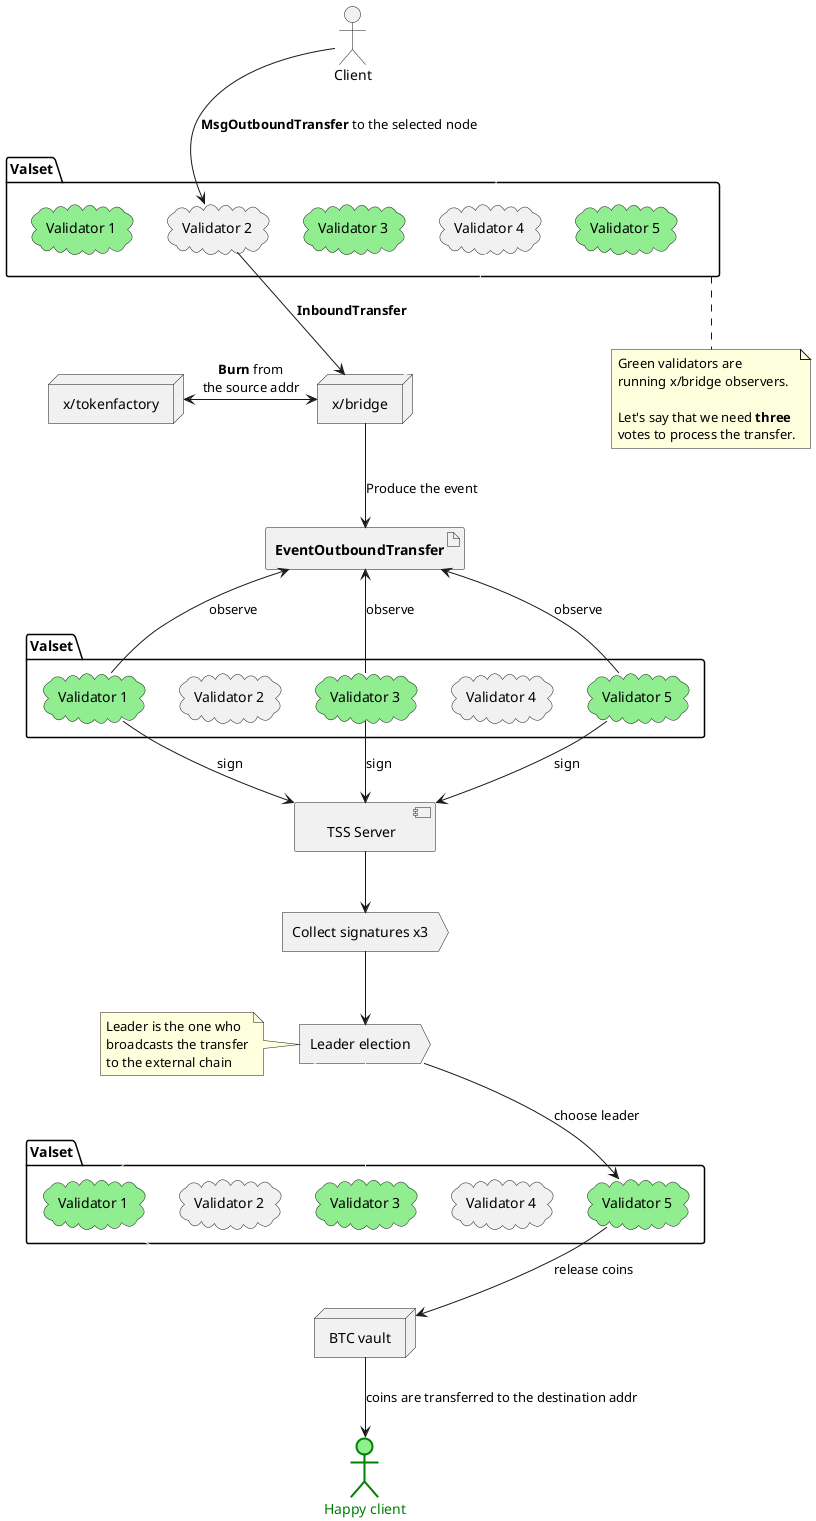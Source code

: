 @startuml

skinparam package<<Hidden>> {
  borderColor Transparent
  backgroundColor Transparent
  fontColor Transparent
  stereotypeFontColor Transparent
}

actor "Client" as client

folder "Valset" as valset1 {
    cloud "Validator 1" as val1 #lightgreen
    cloud "Validator 2" as val2
    cloud "Validator 3" as val3 #lightgreen
    cloud "Validator 4" as val4
    cloud "Validator 5" as val5 #lightgreen
}

val1 -> val2 #white
val2 -> val3 #white
val3 -> val4 #white
val4 -> val5 #white

note bottom of valset1
    Green validators are
    running x/bridge observers.

    Let's say that we need **three**
    votes to process the transfer.
end note

client --> val2 : **MsgOutboundTransfer** to the selected node
client --> val4 #white

node "x/bridge" as bridge

val2 --> bridge : **InboundTransfer**
val4 --> bridge #white

node "x/tokenfactory" as tokenfactory

bridge <-left-> tokenfactory : **Burn** from\nthe source addr

artifact "**EventOutboundTransfer**" as event

bridge --> event : Produce the event

folder "Valset" as valset2 {
    cloud "Validator 1" as val1_2 #lightgreen
    cloud "Validator 2" as val2_2
    cloud "Validator 3" as val3_2 #lightgreen
    cloud "Validator 4" as val4_2
    cloud "Validator 5" as val5_2 #lightgreen
}

val1_2 -> val2_2 #white
val2_2 -> val3_2 #white
val3_2 -> val4_2 #white
val4_2 -> val5_2 #white

val1_2 -u-> event: observe
val3_2 -u-> event: observe
val5_2 -u-> event: observe


component "     TSS Server    " as tss

val1_2 -d-> tss : sign
val3_2 -d-> tss : sign
val5_2 -d-> tss : sign

action "Collect signatures x3" as signatures

tss --> signatures

action "Leader election" as leader

note left of leader
    Leader is the one who
    broadcasts the transfer
    to the external chain
end note

signatures --> leader

folder "Valset" as valset3 {
    cloud "Validator 1" as val1_3 #lightgreen
    cloud "Validator 2" as val2_3
    cloud "Validator 3" as val3_3 #lightgreen
    cloud "Validator 4" as val4_3
    cloud "Validator 5" as val5_3 #lightgreen

    val1_3 -> val2_3 #white
    val2_3 -> val3_3 #white
    val3_3 -> val4_3 #white
    val4_3 -> val5_3 #white
}

leader -d-> val1_3 #white
leader -d-> val3_3 #white
leader -d-> val5_3 : choose leader

node "BTC vault" as vault

val1_3 --> vault #white
val5_3 --> vault : release coins

actor "Happy client" as client1 #lightgreen;line:green;line.bold;text:green

vault --> client1 : coins are transferred to the destination addr

@enduml

